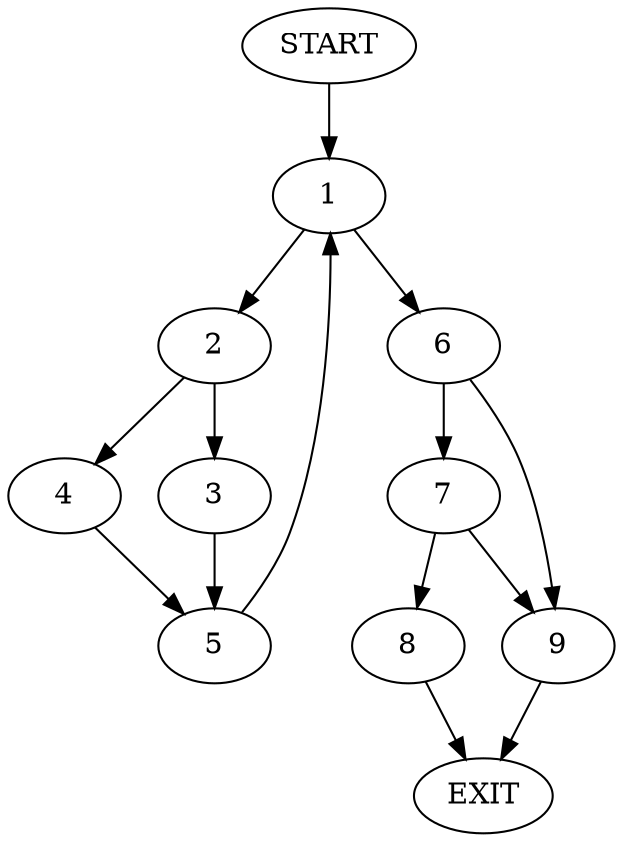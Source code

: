 digraph { 
0 [label="START"];
1;
2;
3;
4;
5;
6;
7;
8;
9;
10[label="EXIT"];
0 -> 1;
1 -> 2;
1 -> 6;
2 -> 3;
2 -> 4;
3 -> 5;
4 -> 5;
5 -> 1;
6 -> 7;
6 -> 9;
7 -> 8;
7 -> 9;
8 -> 10;
9 -> 10;
}